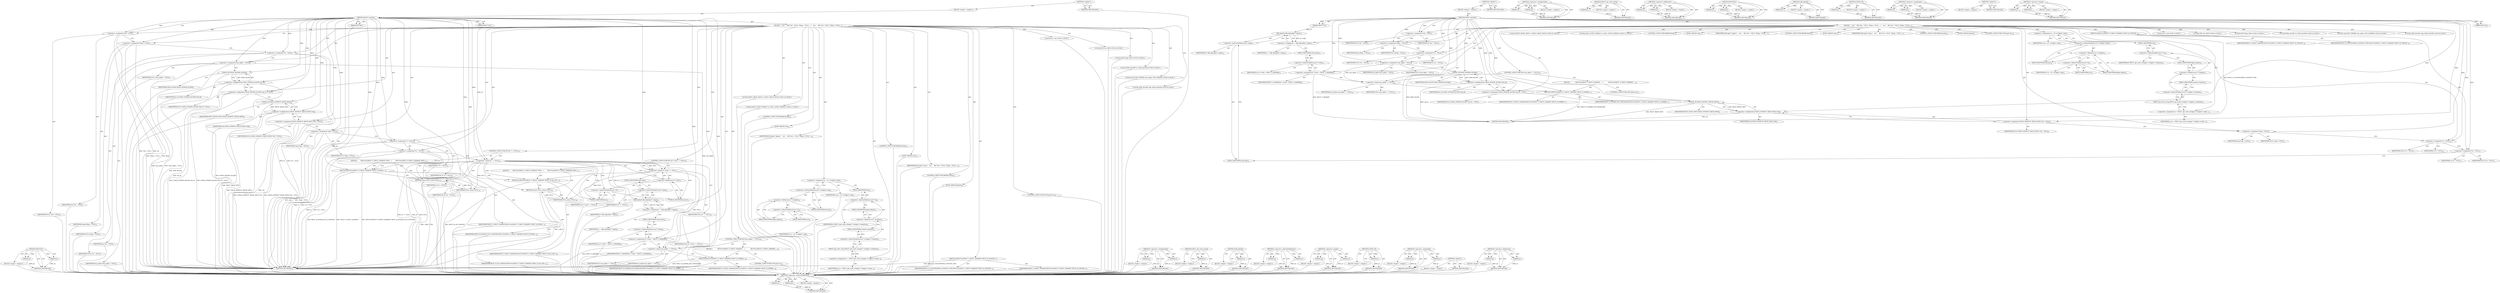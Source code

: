digraph "&lt;operator&gt;.fieldAccess" {
vulnerable_153 [label=<(METHOD,&lt;operator&gt;.indirectFieldAccess)>];
vulnerable_154 [label=<(PARAM,p1)>];
vulnerable_155 [label=<(PARAM,p2)>];
vulnerable_156 [label=<(BLOCK,&lt;empty&gt;,&lt;empty&gt;)>];
vulnerable_157 [label=<(METHOD_RETURN,ANY)>];
vulnerable_6 [label=<(METHOD,&lt;global&gt;)<SUB>1</SUB>>];
vulnerable_7 [label=<(BLOCK,&lt;empty&gt;,&lt;empty&gt;)<SUB>1</SUB>>];
vulnerable_8 [label=<(METHOD,PKCS7_dataInit)<SUB>1</SUB>>];
vulnerable_9 [label=<(PARAM,PKCS7 *p7)<SUB>1</SUB>>];
vulnerable_10 [label=<(PARAM,BIO *bio)<SUB>1</SUB>>];
vulnerable_11 [label=<(BLOCK,{
    int i;
    BIO *out = NULL, *btmp = NULL;...,{
    int i;
    BIO *out = NULL, *btmp = NULL;...)<SUB>2</SUB>>];
vulnerable_12 [label="<(LOCAL,int i: int)<SUB>3</SUB>>"];
vulnerable_13 [label="<(LOCAL,BIO* out: BIO*)<SUB>4</SUB>>"];
vulnerable_14 [label="<(LOCAL,BIO* btmp: BIO*)<SUB>4</SUB>>"];
vulnerable_15 [label=<(&lt;operator&gt;.assignment,*out = NULL)<SUB>4</SUB>>];
vulnerable_16 [label=<(IDENTIFIER,out,*out = NULL)<SUB>4</SUB>>];
vulnerable_17 [label=<(IDENTIFIER,NULL,*out = NULL)<SUB>4</SUB>>];
vulnerable_18 [label=<(&lt;operator&gt;.assignment,*btmp = NULL)<SUB>4</SUB>>];
vulnerable_19 [label=<(IDENTIFIER,btmp,*btmp = NULL)<SUB>4</SUB>>];
vulnerable_20 [label=<(IDENTIFIER,NULL,*btmp = NULL)<SUB>4</SUB>>];
vulnerable_21 [label="<(LOCAL,X509_ALGOR* xa: X509_ALGOR*)<SUB>5</SUB>>"];
vulnerable_22 [label=<(&lt;operator&gt;.assignment,*xa = NULL)<SUB>5</SUB>>];
vulnerable_23 [label=<(IDENTIFIER,xa,*xa = NULL)<SUB>5</SUB>>];
vulnerable_24 [label=<(IDENTIFIER,NULL,*xa = NULL)<SUB>5</SUB>>];
vulnerable_25 [label="<(LOCAL,const EVP_CIPHER* evp_cipher: EVP_CIPHER*)<SUB>6</SUB>>"];
vulnerable_26 [label=<(&lt;operator&gt;.assignment,*evp_cipher = NULL)<SUB>6</SUB>>];
vulnerable_27 [label=<(IDENTIFIER,evp_cipher,*evp_cipher = NULL)<SUB>6</SUB>>];
vulnerable_28 [label=<(IDENTIFIER,NULL,*evp_cipher = NULL)<SUB>6</SUB>>];
vulnerable_29 [label=<(&lt;operator&gt;.assignment,STACK_OF(X509_ALGOR) *md_sk = NULL)<SUB>7</SUB>>];
vulnerable_30 [label=<(&lt;operator&gt;.multiplication,STACK_OF(X509_ALGOR) *md_sk)<SUB>7</SUB>>];
vulnerable_31 [label=<(STACK_OF,STACK_OF(X509_ALGOR))<SUB>7</SUB>>];
vulnerable_32 [label=<(IDENTIFIER,X509_ALGOR,STACK_OF(X509_ALGOR))<SUB>7</SUB>>];
vulnerable_33 [label=<(IDENTIFIER,md_sk,STACK_OF(X509_ALGOR) *md_sk)<SUB>7</SUB>>];
vulnerable_34 [label=<(IDENTIFIER,NULL,STACK_OF(X509_ALGOR) *md_sk = NULL)<SUB>7</SUB>>];
vulnerable_35 [label=<(&lt;operator&gt;.assignment,STACK_OF(PKCS7_RECIP_INFO) *rsk = NULL)<SUB>8</SUB>>];
vulnerable_36 [label=<(&lt;operator&gt;.multiplication,STACK_OF(PKCS7_RECIP_INFO) *rsk)<SUB>8</SUB>>];
vulnerable_37 [label=<(STACK_OF,STACK_OF(PKCS7_RECIP_INFO))<SUB>8</SUB>>];
vulnerable_38 [label=<(IDENTIFIER,PKCS7_RECIP_INFO,STACK_OF(PKCS7_RECIP_INFO))<SUB>8</SUB>>];
vulnerable_39 [label=<(IDENTIFIER,rsk,STACK_OF(PKCS7_RECIP_INFO) *rsk)<SUB>8</SUB>>];
vulnerable_40 [label=<(IDENTIFIER,NULL,STACK_OF(PKCS7_RECIP_INFO) *rsk = NULL)<SUB>8</SUB>>];
vulnerable_41 [label="<(LOCAL,X509_ALGOR* xalg: X509_ALGOR*)<SUB>9</SUB>>"];
vulnerable_42 [label=<(&lt;operator&gt;.assignment,*xalg = NULL)<SUB>9</SUB>>];
vulnerable_43 [label=<(IDENTIFIER,xalg,*xalg = NULL)<SUB>9</SUB>>];
vulnerable_44 [label=<(IDENTIFIER,NULL,*xalg = NULL)<SUB>9</SUB>>];
vulnerable_45 [label="<(LOCAL,PKCS7_RECIP_INFO* ri: PKCS7_RECIP_INFO*)<SUB>10</SUB>>"];
vulnerable_46 [label=<(&lt;operator&gt;.assignment,*ri = NULL)<SUB>10</SUB>>];
vulnerable_47 [label=<(IDENTIFIER,ri,*ri = NULL)<SUB>10</SUB>>];
vulnerable_48 [label=<(IDENTIFIER,NULL,*ri = NULL)<SUB>10</SUB>>];
vulnerable_49 [label="<(LOCAL,ASN1_OCTET_STRING* os: ASN1_OCTET_STRING*)<SUB>11</SUB>>"];
vulnerable_50 [label=<(&lt;operator&gt;.assignment,*os = NULL)<SUB>11</SUB>>];
vulnerable_51 [label=<(IDENTIFIER,os,*os = NULL)<SUB>11</SUB>>];
vulnerable_52 [label=<(IDENTIFIER,NULL,*os = NULL)<SUB>11</SUB>>];
vulnerable_53 [label=<(&lt;operator&gt;.assignment,i = OBJ_obj2nid(p7-&gt;type))<SUB>13</SUB>>];
vulnerable_54 [label=<(IDENTIFIER,i,i = OBJ_obj2nid(p7-&gt;type))<SUB>13</SUB>>];
vulnerable_55 [label=<(OBJ_obj2nid,OBJ_obj2nid(p7-&gt;type))<SUB>13</SUB>>];
vulnerable_56 [label=<(&lt;operator&gt;.indirectFieldAccess,p7-&gt;type)<SUB>13</SUB>>];
vulnerable_57 [label=<(IDENTIFIER,p7,OBJ_obj2nid(p7-&gt;type))<SUB>13</SUB>>];
vulnerable_58 [label=<(FIELD_IDENTIFIER,type,type)<SUB>13</SUB>>];
vulnerable_59 [label=<(&lt;operator&gt;.assignment,p7-&gt;state = PKCS7_S_HEADER)<SUB>14</SUB>>];
vulnerable_60 [label=<(&lt;operator&gt;.indirectFieldAccess,p7-&gt;state)<SUB>14</SUB>>];
vulnerable_61 [label=<(IDENTIFIER,p7,p7-&gt;state = PKCS7_S_HEADER)<SUB>14</SUB>>];
vulnerable_62 [label=<(FIELD_IDENTIFIER,state,state)<SUB>14</SUB>>];
vulnerable_63 [label=<(IDENTIFIER,PKCS7_S_HEADER,p7-&gt;state = PKCS7_S_HEADER)<SUB>14</SUB>>];
vulnerable_64 [label=<(CONTROL_STRUCTURE,IF,if (evp_cipher == NULL))<SUB>16</SUB>>];
vulnerable_65 [label=<(&lt;operator&gt;.equals,evp_cipher == NULL)<SUB>16</SUB>>];
vulnerable_66 [label=<(IDENTIFIER,evp_cipher,evp_cipher == NULL)<SUB>16</SUB>>];
vulnerable_67 [label=<(IDENTIFIER,NULL,evp_cipher == NULL)<SUB>16</SUB>>];
vulnerable_68 [label=<(BLOCK,{
            PKCS7err(PKCS7_F_PKCS7_DATAINIT, ...,{
            PKCS7err(PKCS7_F_PKCS7_DATAINIT, ...)<SUB>16</SUB>>];
vulnerable_69 [label=<(PKCS7err,PKCS7err(PKCS7_F_PKCS7_DATAINIT, PKCS7_R_CIPHER...)<SUB>17</SUB>>];
vulnerable_70 [label=<(IDENTIFIER,PKCS7_F_PKCS7_DATAINIT,PKCS7err(PKCS7_F_PKCS7_DATAINIT, PKCS7_R_CIPHER...)<SUB>17</SUB>>];
vulnerable_71 [label=<(IDENTIFIER,PKCS7_R_CIPHER_NOT_INITIALIZED,PKCS7err(PKCS7_F_PKCS7_DATAINIT, PKCS7_R_CIPHER...)<SUB>17</SUB>>];
vulnerable_72 [label=<(CONTROL_STRUCTURE,GOTO,goto err;)<SUB>18</SUB>>];
vulnerable_73 [label=<(CONTROL_STRUCTURE,BREAK,break;)<SUB>20</SUB>>];
vulnerable_74 [label=<(JUMP_TARGET,case)<SUB>21</SUB>>];
vulnerable_75 [label=<(IDENTIFIER,NID_pkcs7_digest,{
    int i;
    BIO *out = NULL, *btmp = NULL;...)<SUB>21</SUB>>];
vulnerable_76 [label=<(&lt;operator&gt;.assignment,xa = p7-&gt;d.digest-&gt;md)<SUB>22</SUB>>];
vulnerable_77 [label=<(IDENTIFIER,xa,xa = p7-&gt;d.digest-&gt;md)<SUB>22</SUB>>];
vulnerable_78 [label=<(&lt;operator&gt;.indirectFieldAccess,p7-&gt;d.digest-&gt;md)<SUB>22</SUB>>];
vulnerable_79 [label=<(&lt;operator&gt;.fieldAccess,p7-&gt;d.digest)<SUB>22</SUB>>];
vulnerable_80 [label=<(&lt;operator&gt;.indirectFieldAccess,p7-&gt;d)<SUB>22</SUB>>];
vulnerable_81 [label=<(IDENTIFIER,p7,xa = p7-&gt;d.digest-&gt;md)<SUB>22</SUB>>];
vulnerable_82 [label=<(FIELD_IDENTIFIER,d,d)<SUB>22</SUB>>];
vulnerable_83 [label=<(FIELD_IDENTIFIER,digest,digest)<SUB>22</SUB>>];
vulnerable_84 [label=<(FIELD_IDENTIFIER,md,md)<SUB>22</SUB>>];
vulnerable_85 [label=<(&lt;operator&gt;.assignment,os = PKCS7_get_octet_string(p7-&gt;d.digest-&gt;conte...)<SUB>23</SUB>>];
vulnerable_86 [label=<(IDENTIFIER,os,os = PKCS7_get_octet_string(p7-&gt;d.digest-&gt;conte...)<SUB>23</SUB>>];
vulnerable_87 [label=<(PKCS7_get_octet_string,PKCS7_get_octet_string(p7-&gt;d.digest-&gt;contents))<SUB>23</SUB>>];
vulnerable_88 [label=<(&lt;operator&gt;.indirectFieldAccess,p7-&gt;d.digest-&gt;contents)<SUB>23</SUB>>];
vulnerable_89 [label=<(&lt;operator&gt;.fieldAccess,p7-&gt;d.digest)<SUB>23</SUB>>];
vulnerable_90 [label=<(&lt;operator&gt;.indirectFieldAccess,p7-&gt;d)<SUB>23</SUB>>];
vulnerable_91 [label=<(IDENTIFIER,p7,PKCS7_get_octet_string(p7-&gt;d.digest-&gt;contents))<SUB>23</SUB>>];
vulnerable_92 [label=<(FIELD_IDENTIFIER,d,d)<SUB>23</SUB>>];
vulnerable_93 [label=<(FIELD_IDENTIFIER,digest,digest)<SUB>23</SUB>>];
vulnerable_94 [label=<(FIELD_IDENTIFIER,contents,contents)<SUB>23</SUB>>];
vulnerable_95 [label=<(CONTROL_STRUCTURE,BREAK,break;)<SUB>24</SUB>>];
vulnerable_96 [label=<(JUMP_TARGET,case)<SUB>25</SUB>>];
vulnerable_97 [label=<(IDENTIFIER,NID_pkcs7_data,{
    int i;
    BIO *out = NULL, *btmp = NULL;...)<SUB>25</SUB>>];
vulnerable_98 [label=<(CONTROL_STRUCTURE,BREAK,break;)<SUB>26</SUB>>];
vulnerable_99 [label=<(JUMP_TARGET,default)<SUB>27</SUB>>];
vulnerable_100 [label=<(PKCS7err,PKCS7err(PKCS7_F_PKCS7_DATAINIT, PKCS7_R_UNSUPP...)<SUB>28</SUB>>];
vulnerable_101 [label=<(IDENTIFIER,PKCS7_F_PKCS7_DATAINIT,PKCS7err(PKCS7_F_PKCS7_DATAINIT, PKCS7_R_UNSUPP...)<SUB>28</SUB>>];
vulnerable_102 [label=<(IDENTIFIER,PKCS7_R_UNSUPPORTED_CONTENT_TYPE,PKCS7err(PKCS7_F_PKCS7_DATAINIT, PKCS7_R_UNSUPP...)<SUB>28</SUB>>];
vulnerable_103 [label=<(CONTROL_STRUCTURE,GOTO,goto err;)<SUB>29</SUB>>];
vulnerable_104 [label=<(METHOD_RETURN,BIO)<SUB>1</SUB>>];
vulnerable_106 [label=<(METHOD_RETURN,ANY)<SUB>1</SUB>>];
vulnerable_140 [label=<(METHOD,&lt;operator&gt;.multiplication)>];
vulnerable_141 [label=<(PARAM,p1)>];
vulnerable_142 [label=<(PARAM,p2)>];
vulnerable_143 [label=<(BLOCK,&lt;empty&gt;,&lt;empty&gt;)>];
vulnerable_144 [label=<(METHOD_RETURN,ANY)>];
vulnerable_173 [label=<(METHOD,PKCS7_get_octet_string)>];
vulnerable_174 [label=<(PARAM,p1)>];
vulnerable_175 [label=<(BLOCK,&lt;empty&gt;,&lt;empty&gt;)>];
vulnerable_176 [label=<(METHOD_RETURN,ANY)>];
vulnerable_168 [label=<(METHOD,&lt;operator&gt;.fieldAccess)>];
vulnerable_169 [label=<(PARAM,p1)>];
vulnerable_170 [label=<(PARAM,p2)>];
vulnerable_171 [label=<(BLOCK,&lt;empty&gt;,&lt;empty&gt;)>];
vulnerable_172 [label=<(METHOD_RETURN,ANY)>];
vulnerable_163 [label=<(METHOD,PKCS7err)>];
vulnerable_164 [label=<(PARAM,p1)>];
vulnerable_165 [label=<(PARAM,p2)>];
vulnerable_166 [label=<(BLOCK,&lt;empty&gt;,&lt;empty&gt;)>];
vulnerable_167 [label=<(METHOD_RETURN,ANY)>];
vulnerable_149 [label=<(METHOD,OBJ_obj2nid)>];
vulnerable_150 [label=<(PARAM,p1)>];
vulnerable_151 [label=<(BLOCK,&lt;empty&gt;,&lt;empty&gt;)>];
vulnerable_152 [label=<(METHOD_RETURN,ANY)>];
vulnerable_145 [label=<(METHOD,STACK_OF)>];
vulnerable_146 [label=<(PARAM,p1)>];
vulnerable_147 [label=<(BLOCK,&lt;empty&gt;,&lt;empty&gt;)>];
vulnerable_148 [label=<(METHOD_RETURN,ANY)>];
vulnerable_135 [label=<(METHOD,&lt;operator&gt;.assignment)>];
vulnerable_136 [label=<(PARAM,p1)>];
vulnerable_137 [label=<(PARAM,p2)>];
vulnerable_138 [label=<(BLOCK,&lt;empty&gt;,&lt;empty&gt;)>];
vulnerable_139 [label=<(METHOD_RETURN,ANY)>];
vulnerable_129 [label=<(METHOD,&lt;global&gt;)<SUB>1</SUB>>];
vulnerable_130 [label=<(BLOCK,&lt;empty&gt;,&lt;empty&gt;)>];
vulnerable_131 [label=<(METHOD_RETURN,ANY)>];
vulnerable_158 [label=<(METHOD,&lt;operator&gt;.equals)>];
vulnerable_159 [label=<(PARAM,p1)>];
vulnerable_160 [label=<(PARAM,p2)>];
vulnerable_161 [label=<(BLOCK,&lt;empty&gt;,&lt;empty&gt;)>];
vulnerable_162 [label=<(METHOD_RETURN,ANY)>];
fixed_178 [label=<(METHOD,PKCS7err)>];
fixed_179 [label=<(PARAM,p1)>];
fixed_180 [label=<(PARAM,p2)>];
fixed_181 [label=<(BLOCK,&lt;empty&gt;,&lt;empty&gt;)>];
fixed_182 [label=<(METHOD_RETURN,ANY)>];
fixed_6 [label=<(METHOD,&lt;global&gt;)<SUB>1</SUB>>];
fixed_7 [label=<(BLOCK,&lt;empty&gt;,&lt;empty&gt;)<SUB>1</SUB>>];
fixed_8 [label=<(METHOD,PKCS7_dataInit)<SUB>1</SUB>>];
fixed_9 [label=<(PARAM,PKCS7 *p7)<SUB>1</SUB>>];
fixed_10 [label=<(PARAM,BIO *bio)<SUB>1</SUB>>];
fixed_11 [label=<(BLOCK,{
    int i;
    BIO *out = NULL, *btmp = NULL;...,{
    int i;
    BIO *out = NULL, *btmp = NULL;...)<SUB>2</SUB>>];
fixed_12 [label="<(LOCAL,int i: int)<SUB>3</SUB>>"];
fixed_13 [label="<(LOCAL,BIO* out: BIO*)<SUB>4</SUB>>"];
fixed_14 [label="<(LOCAL,BIO* btmp: BIO*)<SUB>4</SUB>>"];
fixed_15 [label=<(&lt;operator&gt;.assignment,*out = NULL)<SUB>4</SUB>>];
fixed_16 [label=<(IDENTIFIER,out,*out = NULL)<SUB>4</SUB>>];
fixed_17 [label=<(IDENTIFIER,NULL,*out = NULL)<SUB>4</SUB>>];
fixed_18 [label=<(&lt;operator&gt;.assignment,*btmp = NULL)<SUB>4</SUB>>];
fixed_19 [label=<(IDENTIFIER,btmp,*btmp = NULL)<SUB>4</SUB>>];
fixed_20 [label=<(IDENTIFIER,NULL,*btmp = NULL)<SUB>4</SUB>>];
fixed_21 [label="<(LOCAL,X509_ALGOR* xa: X509_ALGOR*)<SUB>5</SUB>>"];
fixed_22 [label=<(&lt;operator&gt;.assignment,*xa = NULL)<SUB>5</SUB>>];
fixed_23 [label=<(IDENTIFIER,xa,*xa = NULL)<SUB>5</SUB>>];
fixed_24 [label=<(IDENTIFIER,NULL,*xa = NULL)<SUB>5</SUB>>];
fixed_25 [label="<(LOCAL,const EVP_CIPHER* evp_cipher: EVP_CIPHER*)<SUB>6</SUB>>"];
fixed_26 [label=<(&lt;operator&gt;.assignment,*evp_cipher = NULL)<SUB>6</SUB>>];
fixed_27 [label=<(IDENTIFIER,evp_cipher,*evp_cipher = NULL)<SUB>6</SUB>>];
fixed_28 [label=<(IDENTIFIER,NULL,*evp_cipher = NULL)<SUB>6</SUB>>];
fixed_29 [label=<(&lt;operator&gt;.assignment,STACK_OF(X509_ALGOR) *md_sk = NULL)<SUB>7</SUB>>];
fixed_30 [label=<(&lt;operator&gt;.multiplication,STACK_OF(X509_ALGOR) *md_sk)<SUB>7</SUB>>];
fixed_31 [label=<(STACK_OF,STACK_OF(X509_ALGOR))<SUB>7</SUB>>];
fixed_32 [label=<(IDENTIFIER,X509_ALGOR,STACK_OF(X509_ALGOR))<SUB>7</SUB>>];
fixed_33 [label=<(IDENTIFIER,md_sk,STACK_OF(X509_ALGOR) *md_sk)<SUB>7</SUB>>];
fixed_34 [label=<(IDENTIFIER,NULL,STACK_OF(X509_ALGOR) *md_sk = NULL)<SUB>7</SUB>>];
fixed_35 [label=<(&lt;operator&gt;.assignment,STACK_OF(PKCS7_RECIP_INFO) *rsk = NULL)<SUB>8</SUB>>];
fixed_36 [label=<(&lt;operator&gt;.multiplication,STACK_OF(PKCS7_RECIP_INFO) *rsk)<SUB>8</SUB>>];
fixed_37 [label=<(STACK_OF,STACK_OF(PKCS7_RECIP_INFO))<SUB>8</SUB>>];
fixed_38 [label=<(IDENTIFIER,PKCS7_RECIP_INFO,STACK_OF(PKCS7_RECIP_INFO))<SUB>8</SUB>>];
fixed_39 [label=<(IDENTIFIER,rsk,STACK_OF(PKCS7_RECIP_INFO) *rsk)<SUB>8</SUB>>];
fixed_40 [label=<(IDENTIFIER,NULL,STACK_OF(PKCS7_RECIP_INFO) *rsk = NULL)<SUB>8</SUB>>];
fixed_41 [label="<(LOCAL,X509_ALGOR* xalg: X509_ALGOR*)<SUB>9</SUB>>"];
fixed_42 [label=<(&lt;operator&gt;.assignment,*xalg = NULL)<SUB>9</SUB>>];
fixed_43 [label=<(IDENTIFIER,xalg,*xalg = NULL)<SUB>9</SUB>>];
fixed_44 [label=<(IDENTIFIER,NULL,*xalg = NULL)<SUB>9</SUB>>];
fixed_45 [label="<(LOCAL,PKCS7_RECIP_INFO* ri: PKCS7_RECIP_INFO*)<SUB>10</SUB>>"];
fixed_46 [label=<(&lt;operator&gt;.assignment,*ri = NULL)<SUB>10</SUB>>];
fixed_47 [label=<(IDENTIFIER,ri,*ri = NULL)<SUB>10</SUB>>];
fixed_48 [label=<(IDENTIFIER,NULL,*ri = NULL)<SUB>10</SUB>>];
fixed_49 [label="<(LOCAL,ASN1_OCTET_STRING* os: ASN1_OCTET_STRING*)<SUB>11</SUB>>"];
fixed_50 [label=<(&lt;operator&gt;.assignment,*os = NULL)<SUB>11</SUB>>];
fixed_51 [label=<(IDENTIFIER,os,*os = NULL)<SUB>11</SUB>>];
fixed_52 [label=<(IDENTIFIER,NULL,*os = NULL)<SUB>11</SUB>>];
fixed_53 [label=<(CONTROL_STRUCTURE,IF,if (p7 == NULL))<SUB>13</SUB>>];
fixed_54 [label=<(&lt;operator&gt;.equals,p7 == NULL)<SUB>13</SUB>>];
fixed_55 [label=<(IDENTIFIER,p7,p7 == NULL)<SUB>13</SUB>>];
fixed_56 [label=<(IDENTIFIER,NULL,p7 == NULL)<SUB>13</SUB>>];
fixed_57 [label=<(BLOCK,{
        PKCS7err(PKCS7_F_PKCS7_DATAINIT, PKCS...,{
        PKCS7err(PKCS7_F_PKCS7_DATAINIT, PKCS...)<SUB>13</SUB>>];
fixed_58 [label=<(PKCS7err,PKCS7err(PKCS7_F_PKCS7_DATAINIT, PKCS7_R_INVALI...)<SUB>14</SUB>>];
fixed_59 [label=<(IDENTIFIER,PKCS7_F_PKCS7_DATAINIT,PKCS7err(PKCS7_F_PKCS7_DATAINIT, PKCS7_R_INVALI...)<SUB>14</SUB>>];
fixed_60 [label=<(IDENTIFIER,PKCS7_R_INVALID_NULL_POINTER,PKCS7err(PKCS7_F_PKCS7_DATAINIT, PKCS7_R_INVALI...)<SUB>14</SUB>>];
fixed_61 [label=<(RETURN,return NULL;,return NULL;)<SUB>15</SUB>>];
fixed_62 [label=<(IDENTIFIER,NULL,return NULL;)<SUB>15</SUB>>];
fixed_63 [label=<(CONTROL_STRUCTURE,IF,if (p7-&gt;d.ptr == NULL))<SUB>27</SUB>>];
fixed_64 [label=<(&lt;operator&gt;.equals,p7-&gt;d.ptr == NULL)<SUB>27</SUB>>];
fixed_65 [label=<(&lt;operator&gt;.fieldAccess,p7-&gt;d.ptr)<SUB>27</SUB>>];
fixed_66 [label=<(&lt;operator&gt;.indirectFieldAccess,p7-&gt;d)<SUB>27</SUB>>];
fixed_67 [label=<(IDENTIFIER,p7,p7-&gt;d.ptr == NULL)<SUB>27</SUB>>];
fixed_68 [label=<(FIELD_IDENTIFIER,d,d)<SUB>27</SUB>>];
fixed_69 [label=<(FIELD_IDENTIFIER,ptr,ptr)<SUB>27</SUB>>];
fixed_70 [label=<(IDENTIFIER,NULL,p7-&gt;d.ptr == NULL)<SUB>27</SUB>>];
fixed_71 [label=<(BLOCK,{
        PKCS7err(PKCS7_F_PKCS7_DATAINIT, PKCS...,{
        PKCS7err(PKCS7_F_PKCS7_DATAINIT, PKCS...)<SUB>27</SUB>>];
fixed_72 [label=<(PKCS7err,PKCS7err(PKCS7_F_PKCS7_DATAINIT, PKCS7_R_NO_CON...)<SUB>28</SUB>>];
fixed_73 [label=<(IDENTIFIER,PKCS7_F_PKCS7_DATAINIT,PKCS7err(PKCS7_F_PKCS7_DATAINIT, PKCS7_R_NO_CON...)<SUB>28</SUB>>];
fixed_74 [label=<(IDENTIFIER,PKCS7_R_NO_CONTENT,PKCS7err(PKCS7_F_PKCS7_DATAINIT, PKCS7_R_NO_CON...)<SUB>28</SUB>>];
fixed_75 [label=<(RETURN,return NULL;,return NULL;)<SUB>29</SUB>>];
fixed_76 [label=<(IDENTIFIER,NULL,return NULL;)<SUB>29</SUB>>];
fixed_77 [label=<(&lt;operator&gt;.assignment,i = OBJ_obj2nid(p7-&gt;type))<SUB>32</SUB>>];
fixed_78 [label=<(IDENTIFIER,i,i = OBJ_obj2nid(p7-&gt;type))<SUB>32</SUB>>];
fixed_79 [label=<(OBJ_obj2nid,OBJ_obj2nid(p7-&gt;type))<SUB>32</SUB>>];
fixed_80 [label=<(&lt;operator&gt;.indirectFieldAccess,p7-&gt;type)<SUB>32</SUB>>];
fixed_81 [label=<(IDENTIFIER,p7,OBJ_obj2nid(p7-&gt;type))<SUB>32</SUB>>];
fixed_82 [label=<(FIELD_IDENTIFIER,type,type)<SUB>32</SUB>>];
fixed_83 [label=<(&lt;operator&gt;.assignment,p7-&gt;state = PKCS7_S_HEADER)<SUB>33</SUB>>];
fixed_84 [label=<(&lt;operator&gt;.indirectFieldAccess,p7-&gt;state)<SUB>33</SUB>>];
fixed_85 [label=<(IDENTIFIER,p7,p7-&gt;state = PKCS7_S_HEADER)<SUB>33</SUB>>];
fixed_86 [label=<(FIELD_IDENTIFIER,state,state)<SUB>33</SUB>>];
fixed_87 [label=<(IDENTIFIER,PKCS7_S_HEADER,p7-&gt;state = PKCS7_S_HEADER)<SUB>33</SUB>>];
fixed_88 [label=<(CONTROL_STRUCTURE,IF,if (evp_cipher == NULL))<SUB>35</SUB>>];
fixed_89 [label=<(&lt;operator&gt;.equals,evp_cipher == NULL)<SUB>35</SUB>>];
fixed_90 [label=<(IDENTIFIER,evp_cipher,evp_cipher == NULL)<SUB>35</SUB>>];
fixed_91 [label=<(IDENTIFIER,NULL,evp_cipher == NULL)<SUB>35</SUB>>];
fixed_92 [label=<(BLOCK,{
            PKCS7err(PKCS7_F_PKCS7_DATAINIT, ...,{
            PKCS7err(PKCS7_F_PKCS7_DATAINIT, ...)<SUB>35</SUB>>];
fixed_93 [label=<(PKCS7err,PKCS7err(PKCS7_F_PKCS7_DATAINIT, PKCS7_R_CIPHER...)<SUB>36</SUB>>];
fixed_94 [label=<(IDENTIFIER,PKCS7_F_PKCS7_DATAINIT,PKCS7err(PKCS7_F_PKCS7_DATAINIT, PKCS7_R_CIPHER...)<SUB>36</SUB>>];
fixed_95 [label=<(IDENTIFIER,PKCS7_R_CIPHER_NOT_INITIALIZED,PKCS7err(PKCS7_F_PKCS7_DATAINIT, PKCS7_R_CIPHER...)<SUB>36</SUB>>];
fixed_96 [label=<(CONTROL_STRUCTURE,GOTO,goto err;)<SUB>37</SUB>>];
fixed_97 [label=<(CONTROL_STRUCTURE,BREAK,break;)<SUB>39</SUB>>];
fixed_98 [label=<(JUMP_TARGET,case)<SUB>40</SUB>>];
fixed_99 [label=<(IDENTIFIER,NID_pkcs7_digest,{
    int i;
    BIO *out = NULL, *btmp = NULL;...)<SUB>40</SUB>>];
fixed_100 [label=<(&lt;operator&gt;.assignment,xa = p7-&gt;d.digest-&gt;md)<SUB>41</SUB>>];
fixed_101 [label=<(IDENTIFIER,xa,xa = p7-&gt;d.digest-&gt;md)<SUB>41</SUB>>];
fixed_102 [label=<(&lt;operator&gt;.indirectFieldAccess,p7-&gt;d.digest-&gt;md)<SUB>41</SUB>>];
fixed_103 [label=<(&lt;operator&gt;.fieldAccess,p7-&gt;d.digest)<SUB>41</SUB>>];
fixed_104 [label=<(&lt;operator&gt;.indirectFieldAccess,p7-&gt;d)<SUB>41</SUB>>];
fixed_105 [label=<(IDENTIFIER,p7,xa = p7-&gt;d.digest-&gt;md)<SUB>41</SUB>>];
fixed_106 [label=<(FIELD_IDENTIFIER,d,d)<SUB>41</SUB>>];
fixed_107 [label=<(FIELD_IDENTIFIER,digest,digest)<SUB>41</SUB>>];
fixed_108 [label=<(FIELD_IDENTIFIER,md,md)<SUB>41</SUB>>];
fixed_109 [label=<(&lt;operator&gt;.assignment,os = PKCS7_get_octet_string(p7-&gt;d.digest-&gt;conte...)<SUB>42</SUB>>];
fixed_110 [label=<(IDENTIFIER,os,os = PKCS7_get_octet_string(p7-&gt;d.digest-&gt;conte...)<SUB>42</SUB>>];
fixed_111 [label=<(PKCS7_get_octet_string,PKCS7_get_octet_string(p7-&gt;d.digest-&gt;contents))<SUB>42</SUB>>];
fixed_112 [label=<(&lt;operator&gt;.indirectFieldAccess,p7-&gt;d.digest-&gt;contents)<SUB>42</SUB>>];
fixed_113 [label=<(&lt;operator&gt;.fieldAccess,p7-&gt;d.digest)<SUB>42</SUB>>];
fixed_114 [label=<(&lt;operator&gt;.indirectFieldAccess,p7-&gt;d)<SUB>42</SUB>>];
fixed_115 [label=<(IDENTIFIER,p7,PKCS7_get_octet_string(p7-&gt;d.digest-&gt;contents))<SUB>42</SUB>>];
fixed_116 [label=<(FIELD_IDENTIFIER,d,d)<SUB>42</SUB>>];
fixed_117 [label=<(FIELD_IDENTIFIER,digest,digest)<SUB>42</SUB>>];
fixed_118 [label=<(FIELD_IDENTIFIER,contents,contents)<SUB>42</SUB>>];
fixed_119 [label=<(CONTROL_STRUCTURE,BREAK,break;)<SUB>43</SUB>>];
fixed_120 [label=<(JUMP_TARGET,case)<SUB>44</SUB>>];
fixed_121 [label=<(IDENTIFIER,NID_pkcs7_data,{
    int i;
    BIO *out = NULL, *btmp = NULL;...)<SUB>44</SUB>>];
fixed_122 [label=<(CONTROL_STRUCTURE,BREAK,break;)<SUB>45</SUB>>];
fixed_123 [label=<(JUMP_TARGET,default)<SUB>46</SUB>>];
fixed_124 [label=<(PKCS7err,PKCS7err(PKCS7_F_PKCS7_DATAINIT, PKCS7_R_UNSUPP...)<SUB>47</SUB>>];
fixed_125 [label=<(IDENTIFIER,PKCS7_F_PKCS7_DATAINIT,PKCS7err(PKCS7_F_PKCS7_DATAINIT, PKCS7_R_UNSUPP...)<SUB>47</SUB>>];
fixed_126 [label=<(IDENTIFIER,PKCS7_R_UNSUPPORTED_CONTENT_TYPE,PKCS7err(PKCS7_F_PKCS7_DATAINIT, PKCS7_R_UNSUPP...)<SUB>47</SUB>>];
fixed_127 [label=<(CONTROL_STRUCTURE,GOTO,goto err;)<SUB>48</SUB>>];
fixed_128 [label=<(METHOD_RETURN,BIO)<SUB>1</SUB>>];
fixed_130 [label=<(METHOD_RETURN,ANY)<SUB>1</SUB>>];
fixed_164 [label=<(METHOD,&lt;operator&gt;.multiplication)>];
fixed_165 [label=<(PARAM,p1)>];
fixed_166 [label=<(PARAM,p2)>];
fixed_167 [label=<(BLOCK,&lt;empty&gt;,&lt;empty&gt;)>];
fixed_168 [label=<(METHOD_RETURN,ANY)>];
fixed_197 [label=<(METHOD,PKCS7_get_octet_string)>];
fixed_198 [label=<(PARAM,p1)>];
fixed_199 [label=<(BLOCK,&lt;empty&gt;,&lt;empty&gt;)>];
fixed_200 [label=<(METHOD_RETURN,ANY)>];
fixed_193 [label=<(METHOD,OBJ_obj2nid)>];
fixed_194 [label=<(PARAM,p1)>];
fixed_195 [label=<(BLOCK,&lt;empty&gt;,&lt;empty&gt;)>];
fixed_196 [label=<(METHOD_RETURN,ANY)>];
fixed_188 [label=<(METHOD,&lt;operator&gt;.indirectFieldAccess)>];
fixed_189 [label=<(PARAM,p1)>];
fixed_190 [label=<(PARAM,p2)>];
fixed_191 [label=<(BLOCK,&lt;empty&gt;,&lt;empty&gt;)>];
fixed_192 [label=<(METHOD_RETURN,ANY)>];
fixed_173 [label=<(METHOD,&lt;operator&gt;.equals)>];
fixed_174 [label=<(PARAM,p1)>];
fixed_175 [label=<(PARAM,p2)>];
fixed_176 [label=<(BLOCK,&lt;empty&gt;,&lt;empty&gt;)>];
fixed_177 [label=<(METHOD_RETURN,ANY)>];
fixed_169 [label=<(METHOD,STACK_OF)>];
fixed_170 [label=<(PARAM,p1)>];
fixed_171 [label=<(BLOCK,&lt;empty&gt;,&lt;empty&gt;)>];
fixed_172 [label=<(METHOD_RETURN,ANY)>];
fixed_159 [label=<(METHOD,&lt;operator&gt;.assignment)>];
fixed_160 [label=<(PARAM,p1)>];
fixed_161 [label=<(PARAM,p2)>];
fixed_162 [label=<(BLOCK,&lt;empty&gt;,&lt;empty&gt;)>];
fixed_163 [label=<(METHOD_RETURN,ANY)>];
fixed_153 [label=<(METHOD,&lt;global&gt;)<SUB>1</SUB>>];
fixed_154 [label=<(BLOCK,&lt;empty&gt;,&lt;empty&gt;)>];
fixed_155 [label=<(METHOD_RETURN,ANY)>];
fixed_183 [label=<(METHOD,&lt;operator&gt;.fieldAccess)>];
fixed_184 [label=<(PARAM,p1)>];
fixed_185 [label=<(PARAM,p2)>];
fixed_186 [label=<(BLOCK,&lt;empty&gt;,&lt;empty&gt;)>];
fixed_187 [label=<(METHOD_RETURN,ANY)>];
vulnerable_153 -> vulnerable_154  [key=0, label="AST: "];
vulnerable_153 -> vulnerable_154  [key=1, label="DDG: "];
vulnerable_153 -> vulnerable_156  [key=0, label="AST: "];
vulnerable_153 -> vulnerable_155  [key=0, label="AST: "];
vulnerable_153 -> vulnerable_155  [key=1, label="DDG: "];
vulnerable_153 -> vulnerable_157  [key=0, label="AST: "];
vulnerable_153 -> vulnerable_157  [key=1, label="CFG: "];
vulnerable_154 -> vulnerable_157  [key=0, label="DDG: p1"];
vulnerable_155 -> vulnerable_157  [key=0, label="DDG: p2"];
vulnerable_6 -> vulnerable_7  [key=0, label="AST: "];
vulnerable_6 -> vulnerable_106  [key=0, label="AST: "];
vulnerable_6 -> vulnerable_106  [key=1, label="CFG: "];
vulnerable_7 -> vulnerable_8  [key=0, label="AST: "];
vulnerable_8 -> vulnerable_9  [key=0, label="AST: "];
vulnerable_8 -> vulnerable_9  [key=1, label="DDG: "];
vulnerable_8 -> vulnerable_10  [key=0, label="AST: "];
vulnerable_8 -> vulnerable_10  [key=1, label="DDG: "];
vulnerable_8 -> vulnerable_11  [key=0, label="AST: "];
vulnerable_8 -> vulnerable_104  [key=0, label="AST: "];
vulnerable_8 -> vulnerable_15  [key=0, label="CFG: "];
vulnerable_8 -> vulnerable_15  [key=1, label="DDG: "];
vulnerable_8 -> vulnerable_18  [key=0, label="DDG: "];
vulnerable_8 -> vulnerable_22  [key=0, label="DDG: "];
vulnerable_8 -> vulnerable_26  [key=0, label="DDG: "];
vulnerable_8 -> vulnerable_29  [key=0, label="DDG: "];
vulnerable_8 -> vulnerable_35  [key=0, label="DDG: "];
vulnerable_8 -> vulnerable_42  [key=0, label="DDG: "];
vulnerable_8 -> vulnerable_46  [key=0, label="DDG: "];
vulnerable_8 -> vulnerable_50  [key=0, label="DDG: "];
vulnerable_8 -> vulnerable_59  [key=0, label="DDG: "];
vulnerable_8 -> vulnerable_30  [key=0, label="DDG: "];
vulnerable_8 -> vulnerable_36  [key=0, label="DDG: "];
vulnerable_8 -> vulnerable_65  [key=0, label="DDG: "];
vulnerable_8 -> vulnerable_31  [key=0, label="DDG: "];
vulnerable_8 -> vulnerable_37  [key=0, label="DDG: "];
vulnerable_8 -> vulnerable_69  [key=0, label="DDG: "];
vulnerable_9 -> vulnerable_55  [key=0, label="DDG: p7"];
vulnerable_11 -> vulnerable_12  [key=0, label="AST: "];
vulnerable_11 -> vulnerable_13  [key=0, label="AST: "];
vulnerable_11 -> vulnerable_14  [key=0, label="AST: "];
vulnerable_11 -> vulnerable_15  [key=0, label="AST: "];
vulnerable_11 -> vulnerable_18  [key=0, label="AST: "];
vulnerable_11 -> vulnerable_21  [key=0, label="AST: "];
vulnerable_11 -> vulnerable_22  [key=0, label="AST: "];
vulnerable_11 -> vulnerable_25  [key=0, label="AST: "];
vulnerable_11 -> vulnerable_26  [key=0, label="AST: "];
vulnerable_11 -> vulnerable_29  [key=0, label="AST: "];
vulnerable_11 -> vulnerable_35  [key=0, label="AST: "];
vulnerable_11 -> vulnerable_41  [key=0, label="AST: "];
vulnerable_11 -> vulnerable_42  [key=0, label="AST: "];
vulnerable_11 -> vulnerable_45  [key=0, label="AST: "];
vulnerable_11 -> vulnerable_46  [key=0, label="AST: "];
vulnerable_11 -> vulnerable_49  [key=0, label="AST: "];
vulnerable_11 -> vulnerable_50  [key=0, label="AST: "];
vulnerable_11 -> vulnerable_53  [key=0, label="AST: "];
vulnerable_11 -> vulnerable_59  [key=0, label="AST: "];
vulnerable_11 -> vulnerable_64  [key=0, label="AST: "];
vulnerable_11 -> vulnerable_73  [key=0, label="AST: "];
vulnerable_11 -> vulnerable_74  [key=0, label="AST: "];
vulnerable_11 -> vulnerable_75  [key=0, label="AST: "];
vulnerable_11 -> vulnerable_76  [key=0, label="AST: "];
vulnerable_11 -> vulnerable_85  [key=0, label="AST: "];
vulnerable_11 -> vulnerable_95  [key=0, label="AST: "];
vulnerable_11 -> vulnerable_96  [key=0, label="AST: "];
vulnerable_11 -> vulnerable_97  [key=0, label="AST: "];
vulnerable_11 -> vulnerable_98  [key=0, label="AST: "];
vulnerable_11 -> vulnerable_99  [key=0, label="AST: "];
vulnerable_11 -> vulnerable_100  [key=0, label="AST: "];
vulnerable_11 -> vulnerable_103  [key=0, label="AST: "];
vulnerable_15 -> vulnerable_16  [key=0, label="AST: "];
vulnerable_15 -> vulnerable_17  [key=0, label="AST: "];
vulnerable_15 -> vulnerable_18  [key=0, label="CFG: "];
vulnerable_18 -> vulnerable_19  [key=0, label="AST: "];
vulnerable_18 -> vulnerable_20  [key=0, label="AST: "];
vulnerable_18 -> vulnerable_22  [key=0, label="CFG: "];
vulnerable_22 -> vulnerable_23  [key=0, label="AST: "];
vulnerable_22 -> vulnerable_24  [key=0, label="AST: "];
vulnerable_22 -> vulnerable_26  [key=0, label="CFG: "];
vulnerable_26 -> vulnerable_27  [key=0, label="AST: "];
vulnerable_26 -> vulnerable_28  [key=0, label="AST: "];
vulnerable_26 -> vulnerable_31  [key=0, label="CFG: "];
vulnerable_26 -> vulnerable_65  [key=0, label="DDG: evp_cipher"];
vulnerable_29 -> vulnerable_30  [key=0, label="AST: "];
vulnerable_29 -> vulnerable_34  [key=0, label="AST: "];
vulnerable_29 -> vulnerable_37  [key=0, label="CFG: "];
vulnerable_30 -> vulnerable_31  [key=0, label="AST: "];
vulnerable_30 -> vulnerable_33  [key=0, label="AST: "];
vulnerable_30 -> vulnerable_29  [key=0, label="CFG: "];
vulnerable_30 -> vulnerable_104  [key=0, label="DDG: md_sk"];
vulnerable_31 -> vulnerable_32  [key=0, label="AST: "];
vulnerable_31 -> vulnerable_30  [key=0, label="CFG: "];
vulnerable_31 -> vulnerable_30  [key=1, label="DDG: X509_ALGOR"];
vulnerable_31 -> vulnerable_104  [key=0, label="DDG: X509_ALGOR"];
vulnerable_35 -> vulnerable_36  [key=0, label="AST: "];
vulnerable_35 -> vulnerable_40  [key=0, label="AST: "];
vulnerable_35 -> vulnerable_42  [key=0, label="CFG: "];
vulnerable_36 -> vulnerable_37  [key=0, label="AST: "];
vulnerable_36 -> vulnerable_39  [key=0, label="AST: "];
vulnerable_36 -> vulnerable_35  [key=0, label="CFG: "];
vulnerable_36 -> vulnerable_104  [key=0, label="DDG: rsk"];
vulnerable_37 -> vulnerable_38  [key=0, label="AST: "];
vulnerable_37 -> vulnerable_36  [key=0, label="CFG: "];
vulnerable_37 -> vulnerable_36  [key=1, label="DDG: PKCS7_RECIP_INFO"];
vulnerable_37 -> vulnerable_104  [key=0, label="DDG: PKCS7_RECIP_INFO"];
vulnerable_42 -> vulnerable_43  [key=0, label="AST: "];
vulnerable_42 -> vulnerable_44  [key=0, label="AST: "];
vulnerable_42 -> vulnerable_46  [key=0, label="CFG: "];
vulnerable_46 -> vulnerable_47  [key=0, label="AST: "];
vulnerable_46 -> vulnerable_48  [key=0, label="AST: "];
vulnerable_46 -> vulnerable_50  [key=0, label="CFG: "];
vulnerable_50 -> vulnerable_51  [key=0, label="AST: "];
vulnerable_50 -> vulnerable_52  [key=0, label="AST: "];
vulnerable_50 -> vulnerable_58  [key=0, label="CFG: "];
vulnerable_53 -> vulnerable_54  [key=0, label="AST: "];
vulnerable_53 -> vulnerable_55  [key=0, label="AST: "];
vulnerable_53 -> vulnerable_62  [key=0, label="CFG: "];
vulnerable_55 -> vulnerable_56  [key=0, label="AST: "];
vulnerable_55 -> vulnerable_53  [key=0, label="CFG: "];
vulnerable_55 -> vulnerable_53  [key=1, label="DDG: p7-&gt;type"];
vulnerable_56 -> vulnerable_57  [key=0, label="AST: "];
vulnerable_56 -> vulnerable_58  [key=0, label="AST: "];
vulnerable_56 -> vulnerable_55  [key=0, label="CFG: "];
vulnerable_58 -> vulnerable_56  [key=0, label="CFG: "];
vulnerable_59 -> vulnerable_60  [key=0, label="AST: "];
vulnerable_59 -> vulnerable_63  [key=0, label="AST: "];
vulnerable_59 -> vulnerable_65  [key=0, label="CFG: "];
vulnerable_59 -> vulnerable_104  [key=0, label="DDG: PKCS7_S_HEADER"];
vulnerable_60 -> vulnerable_61  [key=0, label="AST: "];
vulnerable_60 -> vulnerable_62  [key=0, label="AST: "];
vulnerable_60 -> vulnerable_59  [key=0, label="CFG: "];
vulnerable_62 -> vulnerable_60  [key=0, label="CFG: "];
vulnerable_64 -> vulnerable_65  [key=0, label="AST: "];
vulnerable_64 -> vulnerable_68  [key=0, label="AST: "];
vulnerable_65 -> vulnerable_66  [key=0, label="AST: "];
vulnerable_65 -> vulnerable_67  [key=0, label="AST: "];
vulnerable_65 -> vulnerable_69  [key=0, label="CFG: "];
vulnerable_68 -> vulnerable_69  [key=0, label="AST: "];
vulnerable_68 -> vulnerable_72  [key=0, label="AST: "];
vulnerable_69 -> vulnerable_70  [key=0, label="AST: "];
vulnerable_69 -> vulnerable_71  [key=0, label="AST: "];
vulnerable_69 -> vulnerable_104  [key=0, label="DDG: PKCS7_R_CIPHER_NOT_INITIALIZED"];
vulnerable_76 -> vulnerable_77  [key=0, label="AST: "];
vulnerable_76 -> vulnerable_78  [key=0, label="AST: "];
vulnerable_76 -> vulnerable_92  [key=0, label="CFG: "];
vulnerable_78 -> vulnerable_79  [key=0, label="AST: "];
vulnerable_78 -> vulnerable_84  [key=0, label="AST: "];
vulnerable_78 -> vulnerable_76  [key=0, label="CFG: "];
vulnerable_79 -> vulnerable_80  [key=0, label="AST: "];
vulnerable_79 -> vulnerable_83  [key=0, label="AST: "];
vulnerable_79 -> vulnerable_84  [key=0, label="CFG: "];
vulnerable_80 -> vulnerable_81  [key=0, label="AST: "];
vulnerable_80 -> vulnerable_82  [key=0, label="AST: "];
vulnerable_80 -> vulnerable_83  [key=0, label="CFG: "];
vulnerable_82 -> vulnerable_80  [key=0, label="CFG: "];
vulnerable_83 -> vulnerable_79  [key=0, label="CFG: "];
vulnerable_84 -> vulnerable_78  [key=0, label="CFG: "];
vulnerable_85 -> vulnerable_86  [key=0, label="AST: "];
vulnerable_85 -> vulnerable_87  [key=0, label="AST: "];
vulnerable_87 -> vulnerable_88  [key=0, label="AST: "];
vulnerable_87 -> vulnerable_85  [key=0, label="CFG: "];
vulnerable_88 -> vulnerable_89  [key=0, label="AST: "];
vulnerable_88 -> vulnerable_94  [key=0, label="AST: "];
vulnerable_88 -> vulnerable_87  [key=0, label="CFG: "];
vulnerable_89 -> vulnerable_90  [key=0, label="AST: "];
vulnerable_89 -> vulnerable_93  [key=0, label="AST: "];
vulnerable_89 -> vulnerable_94  [key=0, label="CFG: "];
vulnerable_90 -> vulnerable_91  [key=0, label="AST: "];
vulnerable_90 -> vulnerable_92  [key=0, label="AST: "];
vulnerable_90 -> vulnerable_93  [key=0, label="CFG: "];
vulnerable_92 -> vulnerable_90  [key=0, label="CFG: "];
vulnerable_93 -> vulnerable_89  [key=0, label="CFG: "];
vulnerable_94 -> vulnerable_88  [key=0, label="CFG: "];
vulnerable_100 -> vulnerable_101  [key=0, label="AST: "];
vulnerable_100 -> vulnerable_102  [key=0, label="AST: "];
vulnerable_100 -> vulnerable_104  [key=0, label="DDG: PKCS7_R_UNSUPPORTED_CONTENT_TYPE"];
vulnerable_140 -> vulnerable_141  [key=0, label="AST: "];
vulnerable_140 -> vulnerable_141  [key=1, label="DDG: "];
vulnerable_140 -> vulnerable_143  [key=0, label="AST: "];
vulnerable_140 -> vulnerable_142  [key=0, label="AST: "];
vulnerable_140 -> vulnerable_142  [key=1, label="DDG: "];
vulnerable_140 -> vulnerable_144  [key=0, label="AST: "];
vulnerable_140 -> vulnerable_144  [key=1, label="CFG: "];
vulnerable_141 -> vulnerable_144  [key=0, label="DDG: p1"];
vulnerable_142 -> vulnerable_144  [key=0, label="DDG: p2"];
vulnerable_173 -> vulnerable_174  [key=0, label="AST: "];
vulnerable_173 -> vulnerable_174  [key=1, label="DDG: "];
vulnerable_173 -> vulnerable_175  [key=0, label="AST: "];
vulnerable_173 -> vulnerable_176  [key=0, label="AST: "];
vulnerable_173 -> vulnerable_176  [key=1, label="CFG: "];
vulnerable_174 -> vulnerable_176  [key=0, label="DDG: p1"];
vulnerable_168 -> vulnerable_169  [key=0, label="AST: "];
vulnerable_168 -> vulnerable_169  [key=1, label="DDG: "];
vulnerable_168 -> vulnerable_171  [key=0, label="AST: "];
vulnerable_168 -> vulnerable_170  [key=0, label="AST: "];
vulnerable_168 -> vulnerable_170  [key=1, label="DDG: "];
vulnerable_168 -> vulnerable_172  [key=0, label="AST: "];
vulnerable_168 -> vulnerable_172  [key=1, label="CFG: "];
vulnerable_169 -> vulnerable_172  [key=0, label="DDG: p1"];
vulnerable_170 -> vulnerable_172  [key=0, label="DDG: p2"];
vulnerable_163 -> vulnerable_164  [key=0, label="AST: "];
vulnerable_163 -> vulnerable_164  [key=1, label="DDG: "];
vulnerable_163 -> vulnerable_166  [key=0, label="AST: "];
vulnerable_163 -> vulnerable_165  [key=0, label="AST: "];
vulnerable_163 -> vulnerable_165  [key=1, label="DDG: "];
vulnerable_163 -> vulnerable_167  [key=0, label="AST: "];
vulnerable_163 -> vulnerable_167  [key=1, label="CFG: "];
vulnerable_164 -> vulnerable_167  [key=0, label="DDG: p1"];
vulnerable_165 -> vulnerable_167  [key=0, label="DDG: p2"];
vulnerable_149 -> vulnerable_150  [key=0, label="AST: "];
vulnerable_149 -> vulnerable_150  [key=1, label="DDG: "];
vulnerable_149 -> vulnerable_151  [key=0, label="AST: "];
vulnerable_149 -> vulnerable_152  [key=0, label="AST: "];
vulnerable_149 -> vulnerable_152  [key=1, label="CFG: "];
vulnerable_150 -> vulnerable_152  [key=0, label="DDG: p1"];
vulnerable_145 -> vulnerable_146  [key=0, label="AST: "];
vulnerable_145 -> vulnerable_146  [key=1, label="DDG: "];
vulnerable_145 -> vulnerable_147  [key=0, label="AST: "];
vulnerable_145 -> vulnerable_148  [key=0, label="AST: "];
vulnerable_145 -> vulnerable_148  [key=1, label="CFG: "];
vulnerable_146 -> vulnerable_148  [key=0, label="DDG: p1"];
vulnerable_135 -> vulnerable_136  [key=0, label="AST: "];
vulnerable_135 -> vulnerable_136  [key=1, label="DDG: "];
vulnerable_135 -> vulnerable_138  [key=0, label="AST: "];
vulnerable_135 -> vulnerable_137  [key=0, label="AST: "];
vulnerable_135 -> vulnerable_137  [key=1, label="DDG: "];
vulnerable_135 -> vulnerable_139  [key=0, label="AST: "];
vulnerable_135 -> vulnerable_139  [key=1, label="CFG: "];
vulnerable_136 -> vulnerable_139  [key=0, label="DDG: p1"];
vulnerable_137 -> vulnerable_139  [key=0, label="DDG: p2"];
vulnerable_129 -> vulnerable_130  [key=0, label="AST: "];
vulnerable_129 -> vulnerable_131  [key=0, label="AST: "];
vulnerable_129 -> vulnerable_131  [key=1, label="CFG: "];
vulnerable_158 -> vulnerable_159  [key=0, label="AST: "];
vulnerable_158 -> vulnerable_159  [key=1, label="DDG: "];
vulnerable_158 -> vulnerable_161  [key=0, label="AST: "];
vulnerable_158 -> vulnerable_160  [key=0, label="AST: "];
vulnerable_158 -> vulnerable_160  [key=1, label="DDG: "];
vulnerable_158 -> vulnerable_162  [key=0, label="AST: "];
vulnerable_158 -> vulnerable_162  [key=1, label="CFG: "];
vulnerable_159 -> vulnerable_162  [key=0, label="DDG: p1"];
vulnerable_160 -> vulnerable_162  [key=0, label="DDG: p2"];
fixed_178 -> fixed_179  [key=0, label="AST: "];
fixed_178 -> fixed_179  [key=1, label="DDG: "];
fixed_178 -> fixed_181  [key=0, label="AST: "];
fixed_178 -> fixed_180  [key=0, label="AST: "];
fixed_178 -> fixed_180  [key=1, label="DDG: "];
fixed_178 -> fixed_182  [key=0, label="AST: "];
fixed_178 -> fixed_182  [key=1, label="CFG: "];
fixed_179 -> fixed_182  [key=0, label="DDG: p1"];
fixed_180 -> fixed_182  [key=0, label="DDG: p2"];
fixed_181 -> vulnerable_153  [key=0];
fixed_182 -> vulnerable_153  [key=0];
fixed_6 -> fixed_7  [key=0, label="AST: "];
fixed_6 -> fixed_130  [key=0, label="AST: "];
fixed_6 -> fixed_130  [key=1, label="CFG: "];
fixed_7 -> fixed_8  [key=0, label="AST: "];
fixed_8 -> fixed_9  [key=0, label="AST: "];
fixed_8 -> fixed_9  [key=1, label="DDG: "];
fixed_8 -> fixed_10  [key=0, label="AST: "];
fixed_8 -> fixed_10  [key=1, label="DDG: "];
fixed_8 -> fixed_11  [key=0, label="AST: "];
fixed_8 -> fixed_128  [key=0, label="AST: "];
fixed_8 -> fixed_15  [key=0, label="CFG: "];
fixed_8 -> fixed_15  [key=1, label="DDG: "];
fixed_8 -> fixed_18  [key=0, label="DDG: "];
fixed_8 -> fixed_22  [key=0, label="DDG: "];
fixed_8 -> fixed_26  [key=0, label="DDG: "];
fixed_8 -> fixed_29  [key=0, label="DDG: "];
fixed_8 -> fixed_35  [key=0, label="DDG: "];
fixed_8 -> fixed_42  [key=0, label="DDG: "];
fixed_8 -> fixed_46  [key=0, label="DDG: "];
fixed_8 -> fixed_50  [key=0, label="DDG: "];
fixed_8 -> fixed_83  [key=0, label="DDG: "];
fixed_8 -> fixed_30  [key=0, label="DDG: "];
fixed_8 -> fixed_36  [key=0, label="DDG: "];
fixed_8 -> fixed_54  [key=0, label="DDG: "];
fixed_8 -> fixed_64  [key=0, label="DDG: "];
fixed_8 -> fixed_89  [key=0, label="DDG: "];
fixed_8 -> fixed_31  [key=0, label="DDG: "];
fixed_8 -> fixed_37  [key=0, label="DDG: "];
fixed_8 -> fixed_58  [key=0, label="DDG: "];
fixed_8 -> fixed_62  [key=0, label="DDG: "];
fixed_8 -> fixed_72  [key=0, label="DDG: "];
fixed_8 -> fixed_76  [key=0, label="DDG: "];
fixed_8 -> fixed_93  [key=0, label="DDG: "];
fixed_9 -> fixed_54  [key=0, label="DDG: p7"];
fixed_10 -> fixed_128  [key=0, label="DDG: bio"];
fixed_11 -> fixed_12  [key=0, label="AST: "];
fixed_11 -> fixed_13  [key=0, label="AST: "];
fixed_11 -> fixed_14  [key=0, label="AST: "];
fixed_11 -> fixed_15  [key=0, label="AST: "];
fixed_11 -> fixed_18  [key=0, label="AST: "];
fixed_11 -> fixed_21  [key=0, label="AST: "];
fixed_11 -> fixed_22  [key=0, label="AST: "];
fixed_11 -> fixed_25  [key=0, label="AST: "];
fixed_11 -> fixed_26  [key=0, label="AST: "];
fixed_11 -> fixed_29  [key=0, label="AST: "];
fixed_11 -> fixed_35  [key=0, label="AST: "];
fixed_11 -> fixed_41  [key=0, label="AST: "];
fixed_11 -> fixed_42  [key=0, label="AST: "];
fixed_11 -> fixed_45  [key=0, label="AST: "];
fixed_11 -> fixed_46  [key=0, label="AST: "];
fixed_11 -> fixed_49  [key=0, label="AST: "];
fixed_11 -> fixed_50  [key=0, label="AST: "];
fixed_11 -> fixed_53  [key=0, label="AST: "];
fixed_11 -> fixed_63  [key=0, label="AST: "];
fixed_11 -> fixed_77  [key=0, label="AST: "];
fixed_11 -> fixed_83  [key=0, label="AST: "];
fixed_11 -> fixed_88  [key=0, label="AST: "];
fixed_11 -> fixed_97  [key=0, label="AST: "];
fixed_11 -> fixed_98  [key=0, label="AST: "];
fixed_11 -> fixed_99  [key=0, label="AST: "];
fixed_11 -> fixed_100  [key=0, label="AST: "];
fixed_11 -> fixed_109  [key=0, label="AST: "];
fixed_11 -> fixed_119  [key=0, label="AST: "];
fixed_11 -> fixed_120  [key=0, label="AST: "];
fixed_11 -> fixed_121  [key=0, label="AST: "];
fixed_11 -> fixed_122  [key=0, label="AST: "];
fixed_11 -> fixed_123  [key=0, label="AST: "];
fixed_11 -> fixed_124  [key=0, label="AST: "];
fixed_11 -> fixed_127  [key=0, label="AST: "];
fixed_12 -> vulnerable_153  [key=0];
fixed_13 -> vulnerable_153  [key=0];
fixed_14 -> vulnerable_153  [key=0];
fixed_15 -> fixed_16  [key=0, label="AST: "];
fixed_15 -> fixed_17  [key=0, label="AST: "];
fixed_15 -> fixed_18  [key=0, label="CFG: "];
fixed_15 -> fixed_128  [key=0, label="DDG: out"];
fixed_15 -> fixed_128  [key=1, label="DDG: *out = NULL"];
fixed_16 -> vulnerable_153  [key=0];
fixed_17 -> vulnerable_153  [key=0];
fixed_18 -> fixed_19  [key=0, label="AST: "];
fixed_18 -> fixed_20  [key=0, label="AST: "];
fixed_18 -> fixed_22  [key=0, label="CFG: "];
fixed_18 -> fixed_128  [key=0, label="DDG: btmp"];
fixed_18 -> fixed_128  [key=1, label="DDG: *btmp = NULL"];
fixed_19 -> vulnerable_153  [key=0];
fixed_20 -> vulnerable_153  [key=0];
fixed_21 -> vulnerable_153  [key=0];
fixed_22 -> fixed_23  [key=0, label="AST: "];
fixed_22 -> fixed_24  [key=0, label="AST: "];
fixed_22 -> fixed_26  [key=0, label="CFG: "];
fixed_22 -> fixed_128  [key=0, label="DDG: xa"];
fixed_22 -> fixed_128  [key=1, label="DDG: *xa = NULL"];
fixed_23 -> vulnerable_153  [key=0];
fixed_24 -> vulnerable_153  [key=0];
fixed_25 -> vulnerable_153  [key=0];
fixed_26 -> fixed_27  [key=0, label="AST: "];
fixed_26 -> fixed_28  [key=0, label="AST: "];
fixed_26 -> fixed_31  [key=0, label="CFG: "];
fixed_26 -> fixed_128  [key=0, label="DDG: evp_cipher"];
fixed_26 -> fixed_128  [key=1, label="DDG: *evp_cipher = NULL"];
fixed_26 -> fixed_89  [key=0, label="DDG: evp_cipher"];
fixed_27 -> vulnerable_153  [key=0];
fixed_28 -> vulnerable_153  [key=0];
fixed_29 -> fixed_30  [key=0, label="AST: "];
fixed_29 -> fixed_34  [key=0, label="AST: "];
fixed_29 -> fixed_37  [key=0, label="CFG: "];
fixed_29 -> fixed_128  [key=0, label="DDG: STACK_OF(X509_ALGOR) *md_sk"];
fixed_29 -> fixed_128  [key=1, label="DDG: STACK_OF(X509_ALGOR) *md_sk = NULL"];
fixed_30 -> fixed_31  [key=0, label="AST: "];
fixed_30 -> fixed_33  [key=0, label="AST: "];
fixed_30 -> fixed_29  [key=0, label="CFG: "];
fixed_30 -> fixed_128  [key=0, label="DDG: STACK_OF(X509_ALGOR)"];
fixed_30 -> fixed_128  [key=1, label="DDG: md_sk"];
fixed_31 -> fixed_32  [key=0, label="AST: "];
fixed_31 -> fixed_30  [key=0, label="CFG: "];
fixed_31 -> fixed_30  [key=1, label="DDG: X509_ALGOR"];
fixed_31 -> fixed_128  [key=0, label="DDG: X509_ALGOR"];
fixed_32 -> vulnerable_153  [key=0];
fixed_33 -> vulnerable_153  [key=0];
fixed_34 -> vulnerable_153  [key=0];
fixed_35 -> fixed_36  [key=0, label="AST: "];
fixed_35 -> fixed_40  [key=0, label="AST: "];
fixed_35 -> fixed_42  [key=0, label="CFG: "];
fixed_35 -> fixed_128  [key=0, label="DDG: STACK_OF(PKCS7_RECIP_INFO) *rsk"];
fixed_35 -> fixed_128  [key=1, label="DDG: STACK_OF(PKCS7_RECIP_INFO) *rsk = NULL"];
fixed_36 -> fixed_37  [key=0, label="AST: "];
fixed_36 -> fixed_39  [key=0, label="AST: "];
fixed_36 -> fixed_35  [key=0, label="CFG: "];
fixed_36 -> fixed_128  [key=0, label="DDG: STACK_OF(PKCS7_RECIP_INFO)"];
fixed_36 -> fixed_128  [key=1, label="DDG: rsk"];
fixed_37 -> fixed_38  [key=0, label="AST: "];
fixed_37 -> fixed_36  [key=0, label="CFG: "];
fixed_37 -> fixed_36  [key=1, label="DDG: PKCS7_RECIP_INFO"];
fixed_37 -> fixed_128  [key=0, label="DDG: PKCS7_RECIP_INFO"];
fixed_38 -> vulnerable_153  [key=0];
fixed_39 -> vulnerable_153  [key=0];
fixed_40 -> vulnerable_153  [key=0];
fixed_41 -> vulnerable_153  [key=0];
fixed_42 -> fixed_43  [key=0, label="AST: "];
fixed_42 -> fixed_44  [key=0, label="AST: "];
fixed_42 -> fixed_46  [key=0, label="CFG: "];
fixed_42 -> fixed_128  [key=0, label="DDG: xalg"];
fixed_42 -> fixed_128  [key=1, label="DDG: *xalg = NULL"];
fixed_43 -> vulnerable_153  [key=0];
fixed_44 -> vulnerable_153  [key=0];
fixed_45 -> vulnerable_153  [key=0];
fixed_46 -> fixed_47  [key=0, label="AST: "];
fixed_46 -> fixed_48  [key=0, label="AST: "];
fixed_46 -> fixed_50  [key=0, label="CFG: "];
fixed_46 -> fixed_128  [key=0, label="DDG: ri"];
fixed_46 -> fixed_128  [key=1, label="DDG: *ri = NULL"];
fixed_47 -> vulnerable_153  [key=0];
fixed_48 -> vulnerable_153  [key=0];
fixed_49 -> vulnerable_153  [key=0];
fixed_50 -> fixed_51  [key=0, label="AST: "];
fixed_50 -> fixed_52  [key=0, label="AST: "];
fixed_50 -> fixed_54  [key=0, label="CFG: "];
fixed_50 -> fixed_128  [key=0, label="DDG: os"];
fixed_50 -> fixed_128  [key=1, label="DDG: *os = NULL"];
fixed_51 -> vulnerable_153  [key=0];
fixed_52 -> vulnerable_153  [key=0];
fixed_53 -> fixed_54  [key=0, label="AST: "];
fixed_53 -> fixed_57  [key=0, label="AST: "];
fixed_54 -> fixed_55  [key=0, label="AST: "];
fixed_54 -> fixed_56  [key=0, label="AST: "];
fixed_54 -> fixed_58  [key=0, label="CFG: "];
fixed_54 -> fixed_58  [key=1, label="CDG: "];
fixed_54 -> fixed_68  [key=0, label="CFG: "];
fixed_54 -> fixed_68  [key=1, label="CDG: "];
fixed_54 -> fixed_128  [key=0, label="DDG: p7"];
fixed_54 -> fixed_128  [key=1, label="DDG: NULL"];
fixed_54 -> fixed_128  [key=2, label="DDG: p7 == NULL"];
fixed_54 -> fixed_64  [key=0, label="DDG: NULL"];
fixed_54 -> fixed_64  [key=1, label="CDG: "];
fixed_54 -> fixed_79  [key=0, label="DDG: p7"];
fixed_54 -> fixed_62  [key=0, label="DDG: NULL"];
fixed_54 -> fixed_61  [key=0, label="CDG: "];
fixed_54 -> fixed_65  [key=0, label="CDG: "];
fixed_54 -> fixed_66  [key=0, label="CDG: "];
fixed_54 -> fixed_75  [key=0, label="CDG: "];
fixed_54 -> fixed_72  [key=0, label="CDG: "];
fixed_54 -> fixed_69  [key=0, label="CDG: "];
fixed_55 -> vulnerable_153  [key=0];
fixed_56 -> vulnerable_153  [key=0];
fixed_57 -> fixed_58  [key=0, label="AST: "];
fixed_57 -> fixed_61  [key=0, label="AST: "];
fixed_58 -> fixed_59  [key=0, label="AST: "];
fixed_58 -> fixed_60  [key=0, label="AST: "];
fixed_58 -> fixed_61  [key=0, label="CFG: "];
fixed_58 -> fixed_128  [key=0, label="DDG: PKCS7_F_PKCS7_DATAINIT"];
fixed_58 -> fixed_128  [key=1, label="DDG: PKCS7err(PKCS7_F_PKCS7_DATAINIT, PKCS7_R_INVALID_NULL_POINTER)"];
fixed_58 -> fixed_128  [key=2, label="DDG: PKCS7_R_INVALID_NULL_POINTER"];
fixed_59 -> vulnerable_153  [key=0];
fixed_60 -> vulnerable_153  [key=0];
fixed_61 -> fixed_62  [key=0, label="AST: "];
fixed_61 -> fixed_128  [key=0, label="CFG: "];
fixed_61 -> fixed_128  [key=1, label="DDG: &lt;RET&gt;"];
fixed_62 -> fixed_61  [key=0, label="DDG: NULL"];
fixed_63 -> fixed_64  [key=0, label="AST: "];
fixed_63 -> fixed_71  [key=0, label="AST: "];
fixed_64 -> fixed_65  [key=0, label="AST: "];
fixed_64 -> fixed_70  [key=0, label="AST: "];
fixed_64 -> fixed_72  [key=0, label="CFG: "];
fixed_64 -> fixed_82  [key=0, label="CFG: "];
fixed_64 -> fixed_89  [key=0, label="DDG: NULL"];
fixed_64 -> fixed_76  [key=0, label="DDG: NULL"];
fixed_65 -> fixed_66  [key=0, label="AST: "];
fixed_65 -> fixed_69  [key=0, label="AST: "];
fixed_65 -> fixed_64  [key=0, label="CFG: "];
fixed_66 -> fixed_67  [key=0, label="AST: "];
fixed_66 -> fixed_68  [key=0, label="AST: "];
fixed_66 -> fixed_69  [key=0, label="CFG: "];
fixed_67 -> vulnerable_153  [key=0];
fixed_68 -> fixed_66  [key=0, label="CFG: "];
fixed_69 -> fixed_65  [key=0, label="CFG: "];
fixed_70 -> vulnerable_153  [key=0];
fixed_71 -> fixed_72  [key=0, label="AST: "];
fixed_71 -> fixed_75  [key=0, label="AST: "];
fixed_72 -> fixed_73  [key=0, label="AST: "];
fixed_72 -> fixed_74  [key=0, label="AST: "];
fixed_72 -> fixed_75  [key=0, label="CFG: "];
fixed_72 -> fixed_128  [key=0, label="DDG: PKCS7_R_NO_CONTENT"];
fixed_73 -> vulnerable_153  [key=0];
fixed_74 -> vulnerable_153  [key=0];
fixed_75 -> fixed_76  [key=0, label="AST: "];
fixed_75 -> fixed_128  [key=0, label="CFG: "];
fixed_75 -> fixed_128  [key=1, label="DDG: &lt;RET&gt;"];
fixed_76 -> fixed_75  [key=0, label="DDG: NULL"];
fixed_77 -> fixed_78  [key=0, label="AST: "];
fixed_77 -> fixed_79  [key=0, label="AST: "];
fixed_77 -> fixed_86  [key=0, label="CFG: "];
fixed_78 -> vulnerable_153  [key=0];
fixed_79 -> fixed_80  [key=0, label="AST: "];
fixed_79 -> fixed_77  [key=0, label="CFG: "];
fixed_79 -> fixed_77  [key=1, label="DDG: p7-&gt;type"];
fixed_80 -> fixed_81  [key=0, label="AST: "];
fixed_80 -> fixed_82  [key=0, label="AST: "];
fixed_80 -> fixed_79  [key=0, label="CFG: "];
fixed_81 -> vulnerable_153  [key=0];
fixed_82 -> fixed_80  [key=0, label="CFG: "];
fixed_83 -> fixed_84  [key=0, label="AST: "];
fixed_83 -> fixed_87  [key=0, label="AST: "];
fixed_83 -> fixed_89  [key=0, label="CFG: "];
fixed_83 -> fixed_128  [key=0, label="DDG: PKCS7_S_HEADER"];
fixed_84 -> fixed_85  [key=0, label="AST: "];
fixed_84 -> fixed_86  [key=0, label="AST: "];
fixed_84 -> fixed_83  [key=0, label="CFG: "];
fixed_85 -> vulnerable_153  [key=0];
fixed_86 -> fixed_84  [key=0, label="CFG: "];
fixed_87 -> vulnerable_153  [key=0];
fixed_88 -> fixed_89  [key=0, label="AST: "];
fixed_88 -> fixed_92  [key=0, label="AST: "];
fixed_89 -> fixed_90  [key=0, label="AST: "];
fixed_89 -> fixed_91  [key=0, label="AST: "];
fixed_89 -> fixed_93  [key=0, label="CFG: "];
fixed_90 -> vulnerable_153  [key=0];
fixed_91 -> vulnerable_153  [key=0];
fixed_92 -> fixed_93  [key=0, label="AST: "];
fixed_92 -> fixed_96  [key=0, label="AST: "];
fixed_93 -> fixed_94  [key=0, label="AST: "];
fixed_93 -> fixed_95  [key=0, label="AST: "];
fixed_93 -> fixed_128  [key=0, label="DDG: PKCS7_R_CIPHER_NOT_INITIALIZED"];
fixed_94 -> vulnerable_153  [key=0];
fixed_95 -> vulnerable_153  [key=0];
fixed_96 -> vulnerable_153  [key=0];
fixed_97 -> vulnerable_153  [key=0];
fixed_98 -> vulnerable_153  [key=0];
fixed_99 -> vulnerable_153  [key=0];
fixed_100 -> fixed_101  [key=0, label="AST: "];
fixed_100 -> fixed_102  [key=0, label="AST: "];
fixed_100 -> fixed_116  [key=0, label="CFG: "];
fixed_101 -> vulnerable_153  [key=0];
fixed_102 -> fixed_103  [key=0, label="AST: "];
fixed_102 -> fixed_108  [key=0, label="AST: "];
fixed_102 -> fixed_100  [key=0, label="CFG: "];
fixed_103 -> fixed_104  [key=0, label="AST: "];
fixed_103 -> fixed_107  [key=0, label="AST: "];
fixed_103 -> fixed_108  [key=0, label="CFG: "];
fixed_104 -> fixed_105  [key=0, label="AST: "];
fixed_104 -> fixed_106  [key=0, label="AST: "];
fixed_104 -> fixed_107  [key=0, label="CFG: "];
fixed_105 -> vulnerable_153  [key=0];
fixed_106 -> fixed_104  [key=0, label="CFG: "];
fixed_107 -> fixed_103  [key=0, label="CFG: "];
fixed_108 -> fixed_102  [key=0, label="CFG: "];
fixed_109 -> fixed_110  [key=0, label="AST: "];
fixed_109 -> fixed_111  [key=0, label="AST: "];
fixed_110 -> vulnerable_153  [key=0];
fixed_111 -> fixed_112  [key=0, label="AST: "];
fixed_111 -> fixed_109  [key=0, label="CFG: "];
fixed_112 -> fixed_113  [key=0, label="AST: "];
fixed_112 -> fixed_118  [key=0, label="AST: "];
fixed_112 -> fixed_111  [key=0, label="CFG: "];
fixed_113 -> fixed_114  [key=0, label="AST: "];
fixed_113 -> fixed_117  [key=0, label="AST: "];
fixed_113 -> fixed_118  [key=0, label="CFG: "];
fixed_114 -> fixed_115  [key=0, label="AST: "];
fixed_114 -> fixed_116  [key=0, label="AST: "];
fixed_114 -> fixed_117  [key=0, label="CFG: "];
fixed_115 -> vulnerable_153  [key=0];
fixed_116 -> fixed_114  [key=0, label="CFG: "];
fixed_117 -> fixed_113  [key=0, label="CFG: "];
fixed_118 -> fixed_112  [key=0, label="CFG: "];
fixed_119 -> vulnerable_153  [key=0];
fixed_120 -> vulnerable_153  [key=0];
fixed_121 -> vulnerable_153  [key=0];
fixed_122 -> vulnerable_153  [key=0];
fixed_123 -> vulnerable_153  [key=0];
fixed_124 -> fixed_125  [key=0, label="AST: "];
fixed_124 -> fixed_126  [key=0, label="AST: "];
fixed_124 -> fixed_128  [key=0, label="DDG: PKCS7_R_UNSUPPORTED_CONTENT_TYPE"];
fixed_125 -> vulnerable_153  [key=0];
fixed_126 -> vulnerable_153  [key=0];
fixed_127 -> vulnerable_153  [key=0];
fixed_128 -> vulnerable_153  [key=0];
fixed_130 -> vulnerable_153  [key=0];
fixed_164 -> fixed_165  [key=0, label="AST: "];
fixed_164 -> fixed_165  [key=1, label="DDG: "];
fixed_164 -> fixed_167  [key=0, label="AST: "];
fixed_164 -> fixed_166  [key=0, label="AST: "];
fixed_164 -> fixed_166  [key=1, label="DDG: "];
fixed_164 -> fixed_168  [key=0, label="AST: "];
fixed_164 -> fixed_168  [key=1, label="CFG: "];
fixed_165 -> fixed_168  [key=0, label="DDG: p1"];
fixed_166 -> fixed_168  [key=0, label="DDG: p2"];
fixed_167 -> vulnerable_153  [key=0];
fixed_168 -> vulnerable_153  [key=0];
fixed_197 -> fixed_198  [key=0, label="AST: "];
fixed_197 -> fixed_198  [key=1, label="DDG: "];
fixed_197 -> fixed_199  [key=0, label="AST: "];
fixed_197 -> fixed_200  [key=0, label="AST: "];
fixed_197 -> fixed_200  [key=1, label="CFG: "];
fixed_198 -> fixed_200  [key=0, label="DDG: p1"];
fixed_199 -> vulnerable_153  [key=0];
fixed_200 -> vulnerable_153  [key=0];
fixed_193 -> fixed_194  [key=0, label="AST: "];
fixed_193 -> fixed_194  [key=1, label="DDG: "];
fixed_193 -> fixed_195  [key=0, label="AST: "];
fixed_193 -> fixed_196  [key=0, label="AST: "];
fixed_193 -> fixed_196  [key=1, label="CFG: "];
fixed_194 -> fixed_196  [key=0, label="DDG: p1"];
fixed_195 -> vulnerable_153  [key=0];
fixed_196 -> vulnerable_153  [key=0];
fixed_188 -> fixed_189  [key=0, label="AST: "];
fixed_188 -> fixed_189  [key=1, label="DDG: "];
fixed_188 -> fixed_191  [key=0, label="AST: "];
fixed_188 -> fixed_190  [key=0, label="AST: "];
fixed_188 -> fixed_190  [key=1, label="DDG: "];
fixed_188 -> fixed_192  [key=0, label="AST: "];
fixed_188 -> fixed_192  [key=1, label="CFG: "];
fixed_189 -> fixed_192  [key=0, label="DDG: p1"];
fixed_190 -> fixed_192  [key=0, label="DDG: p2"];
fixed_191 -> vulnerable_153  [key=0];
fixed_192 -> vulnerable_153  [key=0];
fixed_173 -> fixed_174  [key=0, label="AST: "];
fixed_173 -> fixed_174  [key=1, label="DDG: "];
fixed_173 -> fixed_176  [key=0, label="AST: "];
fixed_173 -> fixed_175  [key=0, label="AST: "];
fixed_173 -> fixed_175  [key=1, label="DDG: "];
fixed_173 -> fixed_177  [key=0, label="AST: "];
fixed_173 -> fixed_177  [key=1, label="CFG: "];
fixed_174 -> fixed_177  [key=0, label="DDG: p1"];
fixed_175 -> fixed_177  [key=0, label="DDG: p2"];
fixed_176 -> vulnerable_153  [key=0];
fixed_177 -> vulnerable_153  [key=0];
fixed_169 -> fixed_170  [key=0, label="AST: "];
fixed_169 -> fixed_170  [key=1, label="DDG: "];
fixed_169 -> fixed_171  [key=0, label="AST: "];
fixed_169 -> fixed_172  [key=0, label="AST: "];
fixed_169 -> fixed_172  [key=1, label="CFG: "];
fixed_170 -> fixed_172  [key=0, label="DDG: p1"];
fixed_171 -> vulnerable_153  [key=0];
fixed_172 -> vulnerable_153  [key=0];
fixed_159 -> fixed_160  [key=0, label="AST: "];
fixed_159 -> fixed_160  [key=1, label="DDG: "];
fixed_159 -> fixed_162  [key=0, label="AST: "];
fixed_159 -> fixed_161  [key=0, label="AST: "];
fixed_159 -> fixed_161  [key=1, label="DDG: "];
fixed_159 -> fixed_163  [key=0, label="AST: "];
fixed_159 -> fixed_163  [key=1, label="CFG: "];
fixed_160 -> fixed_163  [key=0, label="DDG: p1"];
fixed_161 -> fixed_163  [key=0, label="DDG: p2"];
fixed_162 -> vulnerable_153  [key=0];
fixed_163 -> vulnerable_153  [key=0];
fixed_153 -> fixed_154  [key=0, label="AST: "];
fixed_153 -> fixed_155  [key=0, label="AST: "];
fixed_153 -> fixed_155  [key=1, label="CFG: "];
fixed_154 -> vulnerable_153  [key=0];
fixed_155 -> vulnerable_153  [key=0];
fixed_183 -> fixed_184  [key=0, label="AST: "];
fixed_183 -> fixed_184  [key=1, label="DDG: "];
fixed_183 -> fixed_186  [key=0, label="AST: "];
fixed_183 -> fixed_185  [key=0, label="AST: "];
fixed_183 -> fixed_185  [key=1, label="DDG: "];
fixed_183 -> fixed_187  [key=0, label="AST: "];
fixed_183 -> fixed_187  [key=1, label="CFG: "];
fixed_184 -> fixed_187  [key=0, label="DDG: p1"];
fixed_185 -> fixed_187  [key=0, label="DDG: p2"];
fixed_186 -> vulnerable_153  [key=0];
fixed_187 -> vulnerable_153  [key=0];
}

